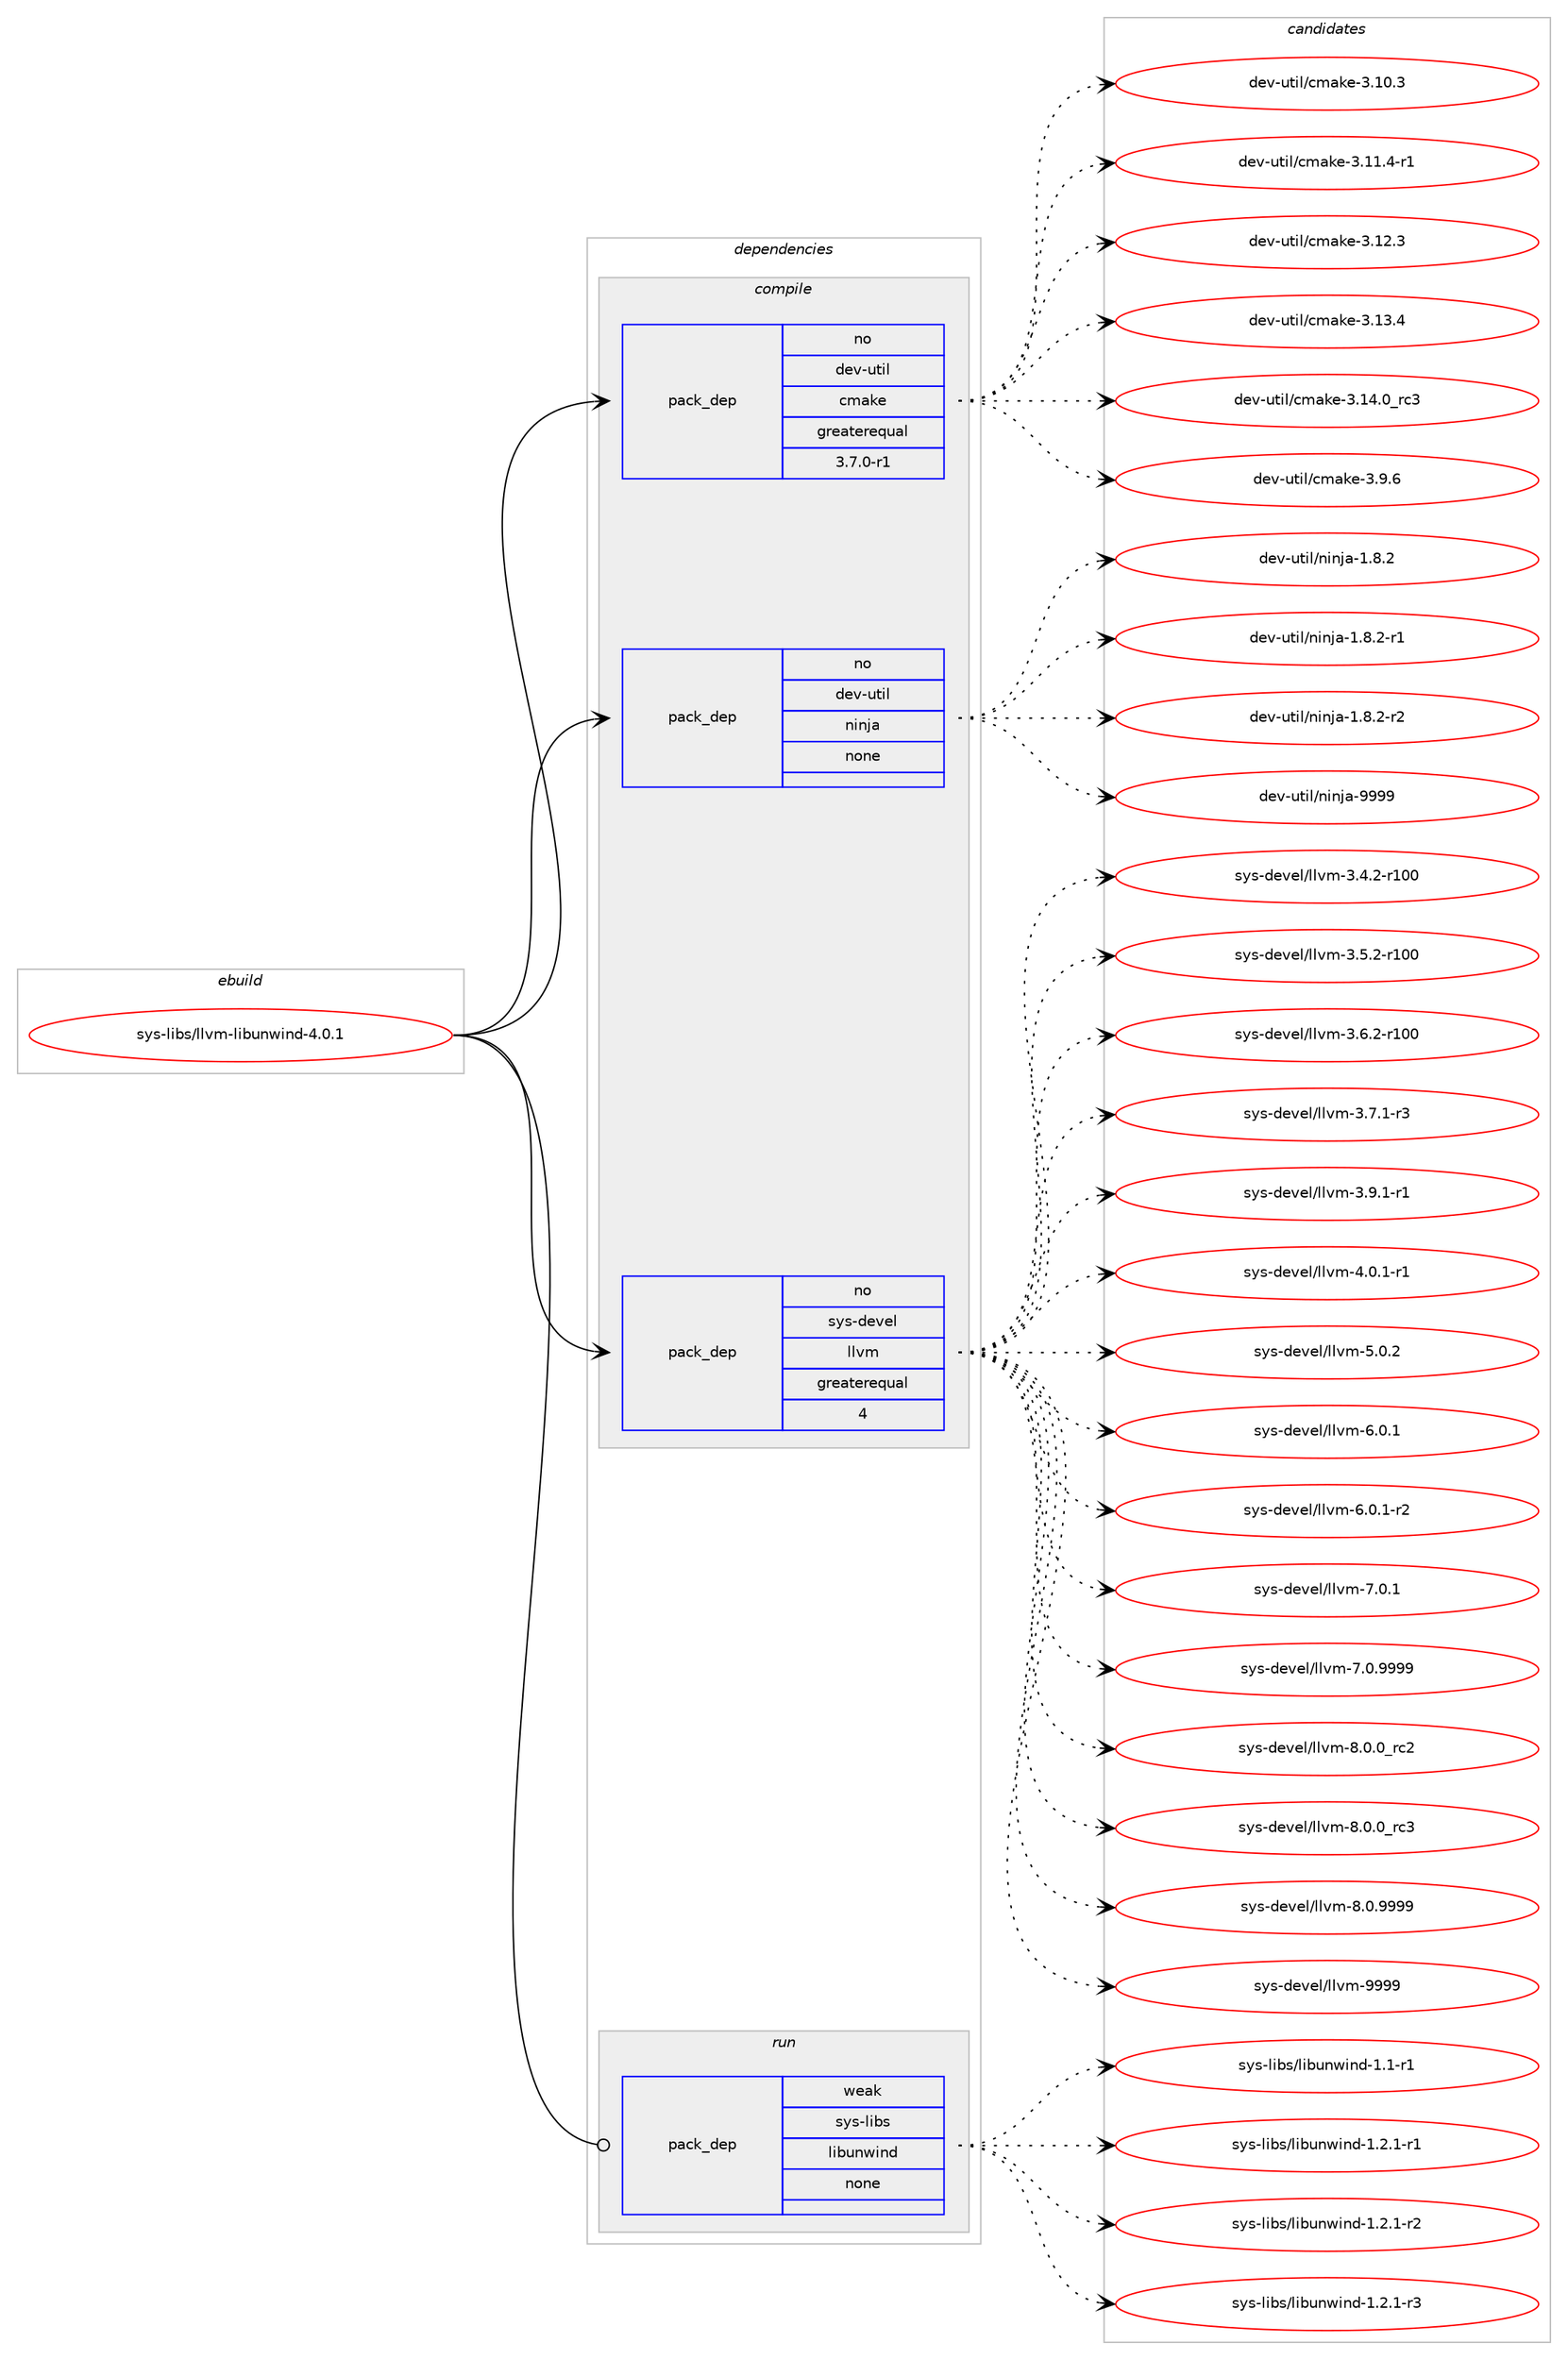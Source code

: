 digraph prolog {

# *************
# Graph options
# *************

newrank=true;
concentrate=true;
compound=true;
graph [rankdir=LR,fontname=Helvetica,fontsize=10,ranksep=1.5];#, ranksep=2.5, nodesep=0.2];
edge  [arrowhead=vee];
node  [fontname=Helvetica,fontsize=10];

# **********
# The ebuild
# **********

subgraph cluster_leftcol {
color=gray;
rank=same;
label=<<i>ebuild</i>>;
id [label="sys-libs/llvm-libunwind-4.0.1", color=red, width=4, href="../sys-libs/llvm-libunwind-4.0.1.svg"];
}

# ****************
# The dependencies
# ****************

subgraph cluster_midcol {
color=gray;
label=<<i>dependencies</i>>;
subgraph cluster_compile {
fillcolor="#eeeeee";
style=filled;
label=<<i>compile</i>>;
subgraph pack1248143 {
dependency1738978 [label=<<TABLE BORDER="0" CELLBORDER="1" CELLSPACING="0" CELLPADDING="4" WIDTH="220"><TR><TD ROWSPAN="6" CELLPADDING="30">pack_dep</TD></TR><TR><TD WIDTH="110">no</TD></TR><TR><TD>dev-util</TD></TR><TR><TD>cmake</TD></TR><TR><TD>greaterequal</TD></TR><TR><TD>3.7.0-r1</TD></TR></TABLE>>, shape=none, color=blue];
}
id:e -> dependency1738978:w [weight=20,style="solid",arrowhead="vee"];
subgraph pack1248144 {
dependency1738979 [label=<<TABLE BORDER="0" CELLBORDER="1" CELLSPACING="0" CELLPADDING="4" WIDTH="220"><TR><TD ROWSPAN="6" CELLPADDING="30">pack_dep</TD></TR><TR><TD WIDTH="110">no</TD></TR><TR><TD>dev-util</TD></TR><TR><TD>ninja</TD></TR><TR><TD>none</TD></TR><TR><TD></TD></TR></TABLE>>, shape=none, color=blue];
}
id:e -> dependency1738979:w [weight=20,style="solid",arrowhead="vee"];
subgraph pack1248145 {
dependency1738980 [label=<<TABLE BORDER="0" CELLBORDER="1" CELLSPACING="0" CELLPADDING="4" WIDTH="220"><TR><TD ROWSPAN="6" CELLPADDING="30">pack_dep</TD></TR><TR><TD WIDTH="110">no</TD></TR><TR><TD>sys-devel</TD></TR><TR><TD>llvm</TD></TR><TR><TD>greaterequal</TD></TR><TR><TD>4</TD></TR></TABLE>>, shape=none, color=blue];
}
id:e -> dependency1738980:w [weight=20,style="solid",arrowhead="vee"];
}
subgraph cluster_compileandrun {
fillcolor="#eeeeee";
style=filled;
label=<<i>compile and run</i>>;
}
subgraph cluster_run {
fillcolor="#eeeeee";
style=filled;
label=<<i>run</i>>;
subgraph pack1248146 {
dependency1738981 [label=<<TABLE BORDER="0" CELLBORDER="1" CELLSPACING="0" CELLPADDING="4" WIDTH="220"><TR><TD ROWSPAN="6" CELLPADDING="30">pack_dep</TD></TR><TR><TD WIDTH="110">weak</TD></TR><TR><TD>sys-libs</TD></TR><TR><TD>libunwind</TD></TR><TR><TD>none</TD></TR><TR><TD></TD></TR></TABLE>>, shape=none, color=blue];
}
id:e -> dependency1738981:w [weight=20,style="solid",arrowhead="odot"];
}
}

# **************
# The candidates
# **************

subgraph cluster_choices {
rank=same;
color=gray;
label=<<i>candidates</i>>;

subgraph choice1248143 {
color=black;
nodesep=1;
choice1001011184511711610510847991099710710145514649484651 [label="dev-util/cmake-3.10.3", color=red, width=4,href="../dev-util/cmake-3.10.3.svg"];
choice10010111845117116105108479910997107101455146494946524511449 [label="dev-util/cmake-3.11.4-r1", color=red, width=4,href="../dev-util/cmake-3.11.4-r1.svg"];
choice1001011184511711610510847991099710710145514649504651 [label="dev-util/cmake-3.12.3", color=red, width=4,href="../dev-util/cmake-3.12.3.svg"];
choice1001011184511711610510847991099710710145514649514652 [label="dev-util/cmake-3.13.4", color=red, width=4,href="../dev-util/cmake-3.13.4.svg"];
choice1001011184511711610510847991099710710145514649524648951149951 [label="dev-util/cmake-3.14.0_rc3", color=red, width=4,href="../dev-util/cmake-3.14.0_rc3.svg"];
choice10010111845117116105108479910997107101455146574654 [label="dev-util/cmake-3.9.6", color=red, width=4,href="../dev-util/cmake-3.9.6.svg"];
dependency1738978:e -> choice1001011184511711610510847991099710710145514649484651:w [style=dotted,weight="100"];
dependency1738978:e -> choice10010111845117116105108479910997107101455146494946524511449:w [style=dotted,weight="100"];
dependency1738978:e -> choice1001011184511711610510847991099710710145514649504651:w [style=dotted,weight="100"];
dependency1738978:e -> choice1001011184511711610510847991099710710145514649514652:w [style=dotted,weight="100"];
dependency1738978:e -> choice1001011184511711610510847991099710710145514649524648951149951:w [style=dotted,weight="100"];
dependency1738978:e -> choice10010111845117116105108479910997107101455146574654:w [style=dotted,weight="100"];
}
subgraph choice1248144 {
color=black;
nodesep=1;
choice100101118451171161051084711010511010697454946564650 [label="dev-util/ninja-1.8.2", color=red, width=4,href="../dev-util/ninja-1.8.2.svg"];
choice1001011184511711610510847110105110106974549465646504511449 [label="dev-util/ninja-1.8.2-r1", color=red, width=4,href="../dev-util/ninja-1.8.2-r1.svg"];
choice1001011184511711610510847110105110106974549465646504511450 [label="dev-util/ninja-1.8.2-r2", color=red, width=4,href="../dev-util/ninja-1.8.2-r2.svg"];
choice1001011184511711610510847110105110106974557575757 [label="dev-util/ninja-9999", color=red, width=4,href="../dev-util/ninja-9999.svg"];
dependency1738979:e -> choice100101118451171161051084711010511010697454946564650:w [style=dotted,weight="100"];
dependency1738979:e -> choice1001011184511711610510847110105110106974549465646504511449:w [style=dotted,weight="100"];
dependency1738979:e -> choice1001011184511711610510847110105110106974549465646504511450:w [style=dotted,weight="100"];
dependency1738979:e -> choice1001011184511711610510847110105110106974557575757:w [style=dotted,weight="100"];
}
subgraph choice1248145 {
color=black;
nodesep=1;
choice115121115451001011181011084710810811810945514652465045114494848 [label="sys-devel/llvm-3.4.2-r100", color=red, width=4,href="../sys-devel/llvm-3.4.2-r100.svg"];
choice115121115451001011181011084710810811810945514653465045114494848 [label="sys-devel/llvm-3.5.2-r100", color=red, width=4,href="../sys-devel/llvm-3.5.2-r100.svg"];
choice115121115451001011181011084710810811810945514654465045114494848 [label="sys-devel/llvm-3.6.2-r100", color=red, width=4,href="../sys-devel/llvm-3.6.2-r100.svg"];
choice11512111545100101118101108471081081181094551465546494511451 [label="sys-devel/llvm-3.7.1-r3", color=red, width=4,href="../sys-devel/llvm-3.7.1-r3.svg"];
choice11512111545100101118101108471081081181094551465746494511449 [label="sys-devel/llvm-3.9.1-r1", color=red, width=4,href="../sys-devel/llvm-3.9.1-r1.svg"];
choice11512111545100101118101108471081081181094552464846494511449 [label="sys-devel/llvm-4.0.1-r1", color=red, width=4,href="../sys-devel/llvm-4.0.1-r1.svg"];
choice1151211154510010111810110847108108118109455346484650 [label="sys-devel/llvm-5.0.2", color=red, width=4,href="../sys-devel/llvm-5.0.2.svg"];
choice1151211154510010111810110847108108118109455446484649 [label="sys-devel/llvm-6.0.1", color=red, width=4,href="../sys-devel/llvm-6.0.1.svg"];
choice11512111545100101118101108471081081181094554464846494511450 [label="sys-devel/llvm-6.0.1-r2", color=red, width=4,href="../sys-devel/llvm-6.0.1-r2.svg"];
choice1151211154510010111810110847108108118109455546484649 [label="sys-devel/llvm-7.0.1", color=red, width=4,href="../sys-devel/llvm-7.0.1.svg"];
choice1151211154510010111810110847108108118109455546484657575757 [label="sys-devel/llvm-7.0.9999", color=red, width=4,href="../sys-devel/llvm-7.0.9999.svg"];
choice1151211154510010111810110847108108118109455646484648951149950 [label="sys-devel/llvm-8.0.0_rc2", color=red, width=4,href="../sys-devel/llvm-8.0.0_rc2.svg"];
choice1151211154510010111810110847108108118109455646484648951149951 [label="sys-devel/llvm-8.0.0_rc3", color=red, width=4,href="../sys-devel/llvm-8.0.0_rc3.svg"];
choice1151211154510010111810110847108108118109455646484657575757 [label="sys-devel/llvm-8.0.9999", color=red, width=4,href="../sys-devel/llvm-8.0.9999.svg"];
choice11512111545100101118101108471081081181094557575757 [label="sys-devel/llvm-9999", color=red, width=4,href="../sys-devel/llvm-9999.svg"];
dependency1738980:e -> choice115121115451001011181011084710810811810945514652465045114494848:w [style=dotted,weight="100"];
dependency1738980:e -> choice115121115451001011181011084710810811810945514653465045114494848:w [style=dotted,weight="100"];
dependency1738980:e -> choice115121115451001011181011084710810811810945514654465045114494848:w [style=dotted,weight="100"];
dependency1738980:e -> choice11512111545100101118101108471081081181094551465546494511451:w [style=dotted,weight="100"];
dependency1738980:e -> choice11512111545100101118101108471081081181094551465746494511449:w [style=dotted,weight="100"];
dependency1738980:e -> choice11512111545100101118101108471081081181094552464846494511449:w [style=dotted,weight="100"];
dependency1738980:e -> choice1151211154510010111810110847108108118109455346484650:w [style=dotted,weight="100"];
dependency1738980:e -> choice1151211154510010111810110847108108118109455446484649:w [style=dotted,weight="100"];
dependency1738980:e -> choice11512111545100101118101108471081081181094554464846494511450:w [style=dotted,weight="100"];
dependency1738980:e -> choice1151211154510010111810110847108108118109455546484649:w [style=dotted,weight="100"];
dependency1738980:e -> choice1151211154510010111810110847108108118109455546484657575757:w [style=dotted,weight="100"];
dependency1738980:e -> choice1151211154510010111810110847108108118109455646484648951149950:w [style=dotted,weight="100"];
dependency1738980:e -> choice1151211154510010111810110847108108118109455646484648951149951:w [style=dotted,weight="100"];
dependency1738980:e -> choice1151211154510010111810110847108108118109455646484657575757:w [style=dotted,weight="100"];
dependency1738980:e -> choice11512111545100101118101108471081081181094557575757:w [style=dotted,weight="100"];
}
subgraph choice1248146 {
color=black;
nodesep=1;
choice11512111545108105981154710810598117110119105110100454946494511449 [label="sys-libs/libunwind-1.1-r1", color=red, width=4,href="../sys-libs/libunwind-1.1-r1.svg"];
choice115121115451081059811547108105981171101191051101004549465046494511449 [label="sys-libs/libunwind-1.2.1-r1", color=red, width=4,href="../sys-libs/libunwind-1.2.1-r1.svg"];
choice115121115451081059811547108105981171101191051101004549465046494511450 [label="sys-libs/libunwind-1.2.1-r2", color=red, width=4,href="../sys-libs/libunwind-1.2.1-r2.svg"];
choice115121115451081059811547108105981171101191051101004549465046494511451 [label="sys-libs/libunwind-1.2.1-r3", color=red, width=4,href="../sys-libs/libunwind-1.2.1-r3.svg"];
dependency1738981:e -> choice11512111545108105981154710810598117110119105110100454946494511449:w [style=dotted,weight="100"];
dependency1738981:e -> choice115121115451081059811547108105981171101191051101004549465046494511449:w [style=dotted,weight="100"];
dependency1738981:e -> choice115121115451081059811547108105981171101191051101004549465046494511450:w [style=dotted,weight="100"];
dependency1738981:e -> choice115121115451081059811547108105981171101191051101004549465046494511451:w [style=dotted,weight="100"];
}
}

}
